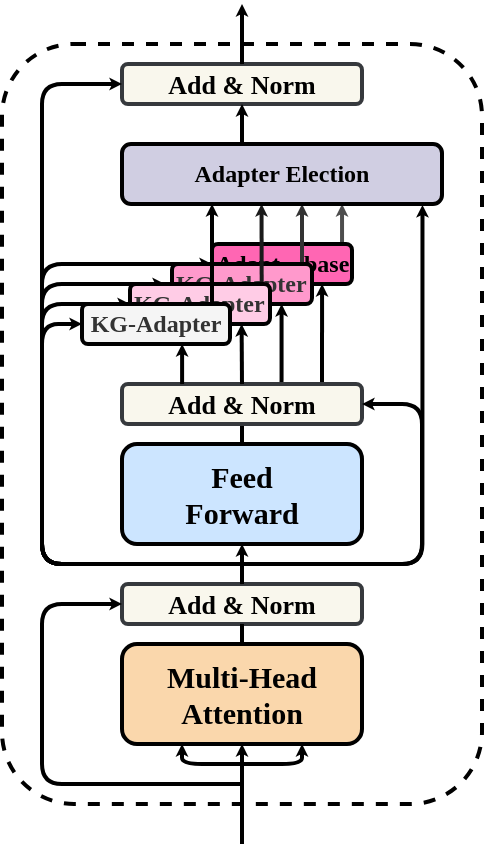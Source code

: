 <mxfile version="20.8.5" type="github">
  <diagram id="zIpmrHKljPA6NFoTWR1B" name="第 1 页">
    <mxGraphModel dx="956" dy="525" grid="1" gridSize="10" guides="1" tooltips="1" connect="1" arrows="1" fold="1" page="1" pageScale="1" pageWidth="827" pageHeight="1169" math="0" shadow="0">
      <root>
        <mxCell id="0" />
        <mxCell id="1" parent="0" />
        <mxCell id="W2sbJVuLxVVdnoPz6O2E-69" value="" style="rounded=1;whiteSpace=wrap;html=1;dashed=1;fillStyle=auto;strokeWidth=2;fontFamily=Times New Roman;fontSize=11;gradientDirection=north;" vertex="1" parent="1">
          <mxGeometry x="280" y="170" width="240" height="380" as="geometry" />
        </mxCell>
        <mxCell id="Ji0CEcyrEnFxUZOUWHjL-1" value="&lt;span style=&quot;font-size: 11px;&quot;&gt;&lt;font style=&quot;font-size: 15px;&quot; face=&quot;Times New Roman&quot;&gt;&lt;b&gt;Multi-Head&lt;br style=&quot;&quot;&gt;Attention&lt;/b&gt;&lt;/font&gt;&lt;/span&gt;" style="rounded=1;whiteSpace=wrap;html=1;fillColor=#fad7ac;strokeColor=#000000;strokeWidth=2;" parent="1" vertex="1">
          <mxGeometry x="340" y="470" width="120" height="50" as="geometry" />
        </mxCell>
        <mxCell id="Ji0CEcyrEnFxUZOUWHjL-2" value="&lt;b&gt;Add &amp;amp; Norm&lt;/b&gt;" style="rounded=1;whiteSpace=wrap;html=1;strokeColor=#36393d;strokeWidth=2;fontFamily=Times New Roman;fontSize=13;fillColor=#f9f7ed;" parent="1" vertex="1">
          <mxGeometry x="340" y="440" width="120" height="20" as="geometry" />
        </mxCell>
        <mxCell id="Ji0CEcyrEnFxUZOUWHjL-3" value="&lt;font style=&quot;font-size: 15px;&quot; face=&quot;Times New Roman&quot;&gt;&lt;b&gt;&lt;span style=&quot;&quot;&gt;Feed&lt;br&gt;&lt;/span&gt;Forward&lt;/b&gt;&lt;/font&gt;" style="rounded=1;whiteSpace=wrap;html=1;fillColor=#cce5ff;strokeColor=#000000;strokeWidth=2;" parent="1" vertex="1">
          <mxGeometry x="340" y="370" width="120" height="50" as="geometry" />
        </mxCell>
        <mxCell id="Ji0CEcyrEnFxUZOUWHjL-5" value="&lt;b&gt;Add &amp;amp; Norm&lt;/b&gt;" style="rounded=1;whiteSpace=wrap;html=1;strokeColor=#36393d;strokeWidth=2;fontFamily=Times New Roman;fontSize=13;fillColor=#f9f7ed;" parent="1" vertex="1">
          <mxGeometry x="340" y="180" width="120" height="20" as="geometry" />
        </mxCell>
        <mxCell id="W2sbJVuLxVVdnoPz6O2E-4" value="" style="edgeStyle=orthogonalEdgeStyle;elbow=vertical;strokeWidth=2;endArrow=classic;endFill=0;fontStyle=1;strokeColor=#000000;entryX=0;entryY=0.5;entryDx=0;entryDy=0;endSize=0;startSize=4;" edge="1" parent="1" target="Ji0CEcyrEnFxUZOUWHjL-2">
          <mxGeometry x="238" y="485" width="100" height="100" as="geometry">
            <mxPoint x="400" y="540" as="sourcePoint" />
            <mxPoint x="601" y="590" as="targetPoint" />
            <Array as="points">
              <mxPoint x="300" y="540" />
              <mxPoint x="300" y="450" />
            </Array>
          </mxGeometry>
        </mxCell>
        <mxCell id="W2sbJVuLxVVdnoPz6O2E-5" value="" style="edgeStyle=elbowEdgeStyle;elbow=vertical;strokeWidth=2;endArrow=classic;endFill=0;fontStyle=1;strokeColor=#000000;entryX=0.75;entryY=1;entryDx=0;entryDy=0;endSize=0;startSize=4;" edge="1" parent="1" target="Ji0CEcyrEnFxUZOUWHjL-1">
          <mxGeometry x="223" y="495" width="100" height="100" as="geometry">
            <mxPoint x="400" y="530" as="sourcePoint" />
            <mxPoint x="586" y="600" as="targetPoint" />
            <Array as="points">
              <mxPoint x="410" y="530" />
              <mxPoint x="883" y="655" />
            </Array>
          </mxGeometry>
        </mxCell>
        <mxCell id="W2sbJVuLxVVdnoPz6O2E-6" value="" style="edgeStyle=elbowEdgeStyle;elbow=vertical;strokeWidth=2;endArrow=classic;endFill=0;fontStyle=1;strokeColor=#000000;entryX=0.25;entryY=1;entryDx=0;entryDy=0;endSize=0;startSize=4;" edge="1" parent="1" target="Ji0CEcyrEnFxUZOUWHjL-1">
          <mxGeometry x="148" y="485" width="100" height="100" as="geometry">
            <mxPoint x="400" y="530" as="sourcePoint" />
            <mxPoint x="511" y="590" as="targetPoint" />
            <Array as="points">
              <mxPoint x="390" y="530" />
              <mxPoint x="808" y="645" />
            </Array>
          </mxGeometry>
        </mxCell>
        <mxCell id="W2sbJVuLxVVdnoPz6O2E-7" value="" style="edgeStyle=elbowEdgeStyle;elbow=vertical;strokeWidth=2;endArrow=classic;endFill=0;fontStyle=1;strokeColor=#000000;entryX=0.5;entryY=1;entryDx=0;entryDy=0;endSize=0;startSize=4;" edge="1" parent="1" target="Ji0CEcyrEnFxUZOUWHjL-1">
          <mxGeometry x="118" y="500" width="100" height="100" as="geometry">
            <mxPoint x="400" y="570" as="sourcePoint" />
            <mxPoint x="481" y="605" as="targetPoint" />
            <Array as="points" />
          </mxGeometry>
        </mxCell>
        <mxCell id="W2sbJVuLxVVdnoPz6O2E-8" value="" style="edgeStyle=orthogonalEdgeStyle;elbow=vertical;strokeWidth=2;endArrow=none;endFill=0;fontStyle=1;strokeColor=#000000;endSize=0;startSize=4;exitX=0.5;exitY=0;exitDx=0;exitDy=0;" edge="1" parent="1" source="Ji0CEcyrEnFxUZOUWHjL-1">
          <mxGeometry x="448" y="475" width="100" height="100" as="geometry">
            <mxPoint x="610" y="520" as="sourcePoint" />
            <mxPoint x="400" y="460" as="targetPoint" />
          </mxGeometry>
        </mxCell>
        <mxCell id="W2sbJVuLxVVdnoPz6O2E-9" value="" style="edgeStyle=orthogonalEdgeStyle;elbow=vertical;strokeWidth=2;endArrow=classic;endFill=0;fontStyle=1;strokeColor=#000000;entryX=0.5;entryY=1;entryDx=0;entryDy=0;endSize=0;startSize=4;exitX=0.5;exitY=0;exitDx=0;exitDy=0;" edge="1" parent="1" source="Ji0CEcyrEnFxUZOUWHjL-2" target="Ji0CEcyrEnFxUZOUWHjL-3">
          <mxGeometry x="488" y="375" width="100" height="100" as="geometry">
            <mxPoint x="650" y="410" as="sourcePoint" />
            <mxPoint x="590" y="330" as="targetPoint" />
          </mxGeometry>
        </mxCell>
        <mxCell id="W2sbJVuLxVVdnoPz6O2E-14" value="" style="edgeStyle=orthogonalEdgeStyle;elbow=vertical;strokeWidth=2;endArrow=none;endFill=0;fontStyle=1;strokeColor=#000000;entryX=0.5;entryY=1;entryDx=0;entryDy=0;endSize=0;startSize=4;exitX=0.5;exitY=0;exitDx=0;exitDy=0;" edge="1" parent="1" source="Ji0CEcyrEnFxUZOUWHjL-3" target="W2sbJVuLxVVdnoPz6O2E-27">
          <mxGeometry x="498" y="385" width="100" height="100" as="geometry">
            <mxPoint x="660" y="420" as="sourcePoint" />
            <mxPoint x="600" y="340" as="targetPoint" />
          </mxGeometry>
        </mxCell>
        <mxCell id="W2sbJVuLxVVdnoPz6O2E-55" value="" style="elbow=vertical;strokeWidth=2;endArrow=classic;endFill=0;fontStyle=1;strokeColor=#4D4D4D;endSize=0;startSize=4;" edge="1" parent="1">
          <mxGeometry x="347.95" y="235" width="100" height="100" as="geometry">
            <mxPoint x="450.02" y="270" as="sourcePoint" />
            <mxPoint x="450.02" y="250" as="targetPoint" />
          </mxGeometry>
        </mxCell>
        <mxCell id="W2sbJVuLxVVdnoPz6O2E-17" value="" style="edgeStyle=orthogonalEdgeStyle;elbow=vertical;strokeWidth=2;endArrow=classic;endFill=0;fontStyle=1;strokeColor=#000000;entryX=0;entryY=0.5;entryDx=0;entryDy=0;endSize=0;startSize=4;" edge="1" parent="1" target="Ji0CEcyrEnFxUZOUWHjL-5">
          <mxGeometry x="408" y="405" width="100" height="100" as="geometry">
            <mxPoint x="400" y="430" as="sourcePoint" />
            <mxPoint x="510" y="360" as="targetPoint" />
            <Array as="points">
              <mxPoint x="300" y="430" />
              <mxPoint x="300" y="190" />
            </Array>
          </mxGeometry>
        </mxCell>
        <mxCell id="W2sbJVuLxVVdnoPz6O2E-22" value="&lt;b&gt;&lt;font face=&quot;Times New Roman&quot;&gt;Adapt---base&lt;/font&gt;&lt;/b&gt;" style="rounded=1;whiteSpace=wrap;html=1;align=left;fillColor=#FF66B3;strokeWidth=2;" vertex="1" parent="1">
          <mxGeometry x="385" y="270" width="70" height="20" as="geometry" />
        </mxCell>
        <mxCell id="W2sbJVuLxVVdnoPz6O2E-60" value="" style="edgeStyle=orthogonalEdgeStyle;elbow=vertical;strokeWidth=2;endArrow=classic;endFill=0;fontStyle=1;strokeColor=#000000;endSize=0;startSize=4;" edge="1" parent="1">
          <mxGeometry x="317.8" y="285" width="100" height="100" as="geometry">
            <mxPoint x="419.77" y="340" as="sourcePoint" />
            <mxPoint x="419.8" y="300" as="targetPoint" />
            <Array as="points" />
          </mxGeometry>
        </mxCell>
        <mxCell id="W2sbJVuLxVVdnoPz6O2E-66" value="" style="edgeStyle=orthogonalEdgeStyle;elbow=vertical;strokeWidth=2;endArrow=classic;endFill=0;fontStyle=1;strokeColor=#000000;endSize=0;startSize=4;entryX=0;entryY=0.5;entryDx=0;entryDy=0;" edge="1" parent="1" target="W2sbJVuLxVVdnoPz6O2E-22">
          <mxGeometry x="738" y="334.98" width="100" height="100" as="geometry">
            <mxPoint x="400" y="430" as="sourcePoint" />
            <mxPoint x="680" y="389.98" as="targetPoint" />
            <Array as="points">
              <mxPoint x="300" y="430" />
              <mxPoint x="300" y="280" />
            </Array>
          </mxGeometry>
        </mxCell>
        <mxCell id="W2sbJVuLxVVdnoPz6O2E-56" value="" style="elbow=vertical;strokeWidth=2;endArrow=classic;endFill=0;fontStyle=1;strokeColor=#333333;endSize=0;startSize=4;" edge="1" parent="1">
          <mxGeometry x="327.93" y="235" width="100" height="100" as="geometry">
            <mxPoint x="430.0" y="280" as="sourcePoint" />
            <mxPoint x="430.0" y="250" as="targetPoint" />
          </mxGeometry>
        </mxCell>
        <mxCell id="W2sbJVuLxVVdnoPz6O2E-21" value="&lt;b style=&quot;border-color: var(--border-color); color: rgb(51, 51, 51); font-family: &amp;quot;Times New Roman&amp;quot;; text-align: center;&quot;&gt;KG-Adapter&lt;/b&gt;" style="rounded=1;whiteSpace=wrap;html=1;align=left;fillColor=#FF99CC;strokeWidth=2;" vertex="1" parent="1">
          <mxGeometry x="365" y="280" width="70" height="20" as="geometry" />
        </mxCell>
        <mxCell id="W2sbJVuLxVVdnoPz6O2E-61" value="" style="edgeStyle=orthogonalEdgeStyle;elbow=vertical;strokeWidth=2;endArrow=classic;endFill=0;fontStyle=1;strokeColor=#000000;endSize=0;startSize=4;" edge="1" parent="1">
          <mxGeometry x="338.03" y="275" width="100" height="100" as="geometry">
            <mxPoint x="440" y="340" as="sourcePoint" />
            <mxPoint x="440.03" y="290" as="targetPoint" />
            <Array as="points" />
          </mxGeometry>
        </mxCell>
        <mxCell id="W2sbJVuLxVVdnoPz6O2E-67" value="" style="edgeStyle=orthogonalEdgeStyle;elbow=vertical;strokeWidth=2;endArrow=classic;endFill=0;fontStyle=1;strokeColor=#000000;endSize=0;startSize=4;entryX=0.25;entryY=0;entryDx=0;entryDy=0;" edge="1" parent="1" target="W2sbJVuLxVVdnoPz6O2E-20">
          <mxGeometry x="748" y="344.98" width="100" height="100" as="geometry">
            <mxPoint x="400" y="430" as="sourcePoint" />
            <mxPoint x="690" y="399.98" as="targetPoint" />
            <Array as="points">
              <mxPoint x="300" y="430" />
              <mxPoint x="300" y="290" />
            </Array>
          </mxGeometry>
        </mxCell>
        <mxCell id="W2sbJVuLxVVdnoPz6O2E-57" value="" style="elbow=vertical;strokeWidth=2;endArrow=classic;endFill=0;fontStyle=1;strokeColor=#1A1A1A;endSize=0;startSize=4;" edge="1" parent="1">
          <mxGeometry x="307.7" y="235" width="100" height="100" as="geometry">
            <mxPoint x="409.84" y="290" as="sourcePoint" />
            <mxPoint x="409.77" y="250" as="targetPoint" />
          </mxGeometry>
        </mxCell>
        <mxCell id="W2sbJVuLxVVdnoPz6O2E-20" value="&lt;b style=&quot;border-color: var(--border-color); color: rgb(51, 51, 51); font-family: &amp;quot;Times New Roman&amp;quot;; text-align: center;&quot;&gt;KG-Adapter&lt;/b&gt;" style="rounded=1;whiteSpace=wrap;html=1;align=left;fillColor=#FFCCE6;strokeColor=#000000;strokeWidth=2;" vertex="1" parent="1">
          <mxGeometry x="344" y="290" width="70" height="20" as="geometry" />
        </mxCell>
        <mxCell id="W2sbJVuLxVVdnoPz6O2E-65" value="" style="edgeStyle=orthogonalEdgeStyle;elbow=vertical;strokeWidth=2;endArrow=classic;endFill=0;fontStyle=1;strokeColor=#000000;endSize=0;startSize=4;entryX=0;entryY=0.5;entryDx=0;entryDy=0;" edge="1" parent="1" target="W2sbJVuLxVVdnoPz6O2E-20">
          <mxGeometry x="718" y="234.98" width="100" height="100" as="geometry">
            <mxPoint x="400" y="430" as="sourcePoint" />
            <mxPoint x="660" y="289.98" as="targetPoint" />
            <Array as="points">
              <mxPoint x="300" y="430" />
              <mxPoint x="300" y="300" />
            </Array>
          </mxGeometry>
        </mxCell>
        <mxCell id="W2sbJVuLxVVdnoPz6O2E-53" value="" style="elbow=vertical;strokeWidth=2;endArrow=classic;endFill=0;fontStyle=1;strokeColor=#000000;endSize=0;startSize=4;" edge="1" parent="1">
          <mxGeometry x="282.93" y="235" width="100" height="100" as="geometry">
            <mxPoint x="385" y="300" as="sourcePoint" />
            <mxPoint x="385" y="250" as="targetPoint" />
          </mxGeometry>
        </mxCell>
        <mxCell id="W2sbJVuLxVVdnoPz6O2E-18" value="&lt;font face=&quot;Times New Roman&quot;&gt;&lt;b&gt;KG-Adapter&lt;/b&gt;&lt;/font&gt;" style="rounded=1;whiteSpace=wrap;html=1;align=center;fillColor=#f5f5f5;fillStyle=auto;gradientDirection=north;fontColor=#333333;strokeColor=#000000;strokeWidth=2;" vertex="1" parent="1">
          <mxGeometry x="320" y="300" width="74" height="20" as="geometry" />
        </mxCell>
        <mxCell id="W2sbJVuLxVVdnoPz6O2E-27" value="&lt;b&gt;Add &amp;amp; Norm&lt;/b&gt;" style="rounded=1;whiteSpace=wrap;html=1;strokeColor=#36393d;strokeWidth=2;fontFamily=Times New Roman;fontSize=13;fillColor=#f9f7ed;" vertex="1" parent="1">
          <mxGeometry x="340" y="340" width="120" height="20" as="geometry" />
        </mxCell>
        <mxCell id="W2sbJVuLxVVdnoPz6O2E-36" value="&lt;b&gt;Adapter Election&lt;/b&gt;" style="rounded=1;whiteSpace=wrap;html=1;fillStyle=auto;strokeColor=#000000;strokeWidth=2;fontFamily=Times New Roman;fillColor=#d0cee2;gradientDirection=north;" vertex="1" parent="1">
          <mxGeometry x="340" y="220" width="160" height="30" as="geometry" />
        </mxCell>
        <mxCell id="W2sbJVuLxVVdnoPz6O2E-37" value="" style="edgeStyle=orthogonalEdgeStyle;elbow=vertical;strokeWidth=2;endArrow=classic;endFill=0;fontStyle=1;strokeColor=#000000;endSize=0;startSize=4;entryX=1;entryY=0.5;entryDx=0;entryDy=0;" edge="1" parent="1" target="W2sbJVuLxVVdnoPz6O2E-27">
          <mxGeometry x="518" y="295" width="100" height="100" as="geometry">
            <mxPoint x="400" y="430" as="sourcePoint" />
            <mxPoint x="460" y="340" as="targetPoint" />
            <Array as="points">
              <mxPoint x="490" y="430" />
              <mxPoint x="490" y="350" />
            </Array>
          </mxGeometry>
        </mxCell>
        <mxCell id="W2sbJVuLxVVdnoPz6O2E-38" value="" style="edgeStyle=orthogonalEdgeStyle;elbow=vertical;strokeWidth=2;endArrow=classic;endFill=0;fontStyle=1;strokeColor=#000000;endSize=0;startSize=4;exitX=0.5;exitY=0;exitDx=0;exitDy=0;" edge="1" parent="1" source="Ji0CEcyrEnFxUZOUWHjL-5">
          <mxGeometry x="528" y="305" width="100" height="100" as="geometry">
            <mxPoint x="690" y="340" as="sourcePoint" />
            <mxPoint x="400" y="150" as="targetPoint" />
          </mxGeometry>
        </mxCell>
        <mxCell id="W2sbJVuLxVVdnoPz6O2E-52" value="" style="elbow=vertical;strokeWidth=2;endArrow=classic;endFill=0;fontStyle=1;strokeColor=#000000;endSize=0;startSize=4;" edge="1" parent="1">
          <mxGeometry x="268.05" y="305" width="100" height="100" as="geometry">
            <mxPoint x="370.05" y="340" as="sourcePoint" />
            <mxPoint x="370.05" y="320" as="targetPoint" />
          </mxGeometry>
        </mxCell>
        <mxCell id="W2sbJVuLxVVdnoPz6O2E-63" value="" style="elbow=vertical;strokeWidth=2;endArrow=classic;endFill=0;fontStyle=1;strokeColor=#000000;endSize=0;startSize=4;" edge="1" parent="1">
          <mxGeometry x="297.76" y="185" width="100" height="100" as="geometry">
            <mxPoint x="400" y="220" as="sourcePoint" />
            <mxPoint x="400" y="200" as="targetPoint" />
          </mxGeometry>
        </mxCell>
        <mxCell id="W2sbJVuLxVVdnoPz6O2E-64" value="" style="edgeStyle=orthogonalEdgeStyle;elbow=vertical;strokeWidth=2;endArrow=classic;endFill=0;fontStyle=1;strokeColor=#000000;endSize=0;startSize=4;entryX=0;entryY=0.5;entryDx=0;entryDy=0;" edge="1" parent="1" target="W2sbJVuLxVVdnoPz6O2E-18">
          <mxGeometry x="648" y="284.98" width="100" height="100" as="geometry">
            <mxPoint x="400" y="430" as="sourcePoint" />
            <mxPoint x="590" y="339.98" as="targetPoint" />
            <Array as="points">
              <mxPoint x="300" y="430" />
              <mxPoint x="300" y="310" />
            </Array>
          </mxGeometry>
        </mxCell>
        <mxCell id="W2sbJVuLxVVdnoPz6O2E-68" value="" style="edgeStyle=orthogonalEdgeStyle;elbow=vertical;strokeWidth=2;endArrow=classic;endFill=0;fontStyle=1;strokeColor=#000000;endSize=0;startSize=4;entryX=0.939;entryY=1.015;entryDx=0;entryDy=0;entryPerimeter=0;" edge="1" parent="1" target="W2sbJVuLxVVdnoPz6O2E-36">
          <mxGeometry x="598" y="325" width="100" height="100" as="geometry">
            <mxPoint x="400" y="430" as="sourcePoint" />
            <mxPoint x="510" y="270" as="targetPoint" />
            <Array as="points">
              <mxPoint x="490" y="430" />
            </Array>
          </mxGeometry>
        </mxCell>
        <mxCell id="W2sbJVuLxVVdnoPz6O2E-78" value="" style="elbow=vertical;strokeWidth=2;endArrow=classic;endFill=0;fontStyle=1;strokeColor=#000000;endSize=0;startSize=4;" edge="1" parent="1">
          <mxGeometry x="297.8" y="295" width="100" height="100" as="geometry">
            <mxPoint x="400" y="340" as="sourcePoint" />
            <mxPoint x="399.8" y="310" as="targetPoint" />
          </mxGeometry>
        </mxCell>
      </root>
    </mxGraphModel>
  </diagram>
</mxfile>
